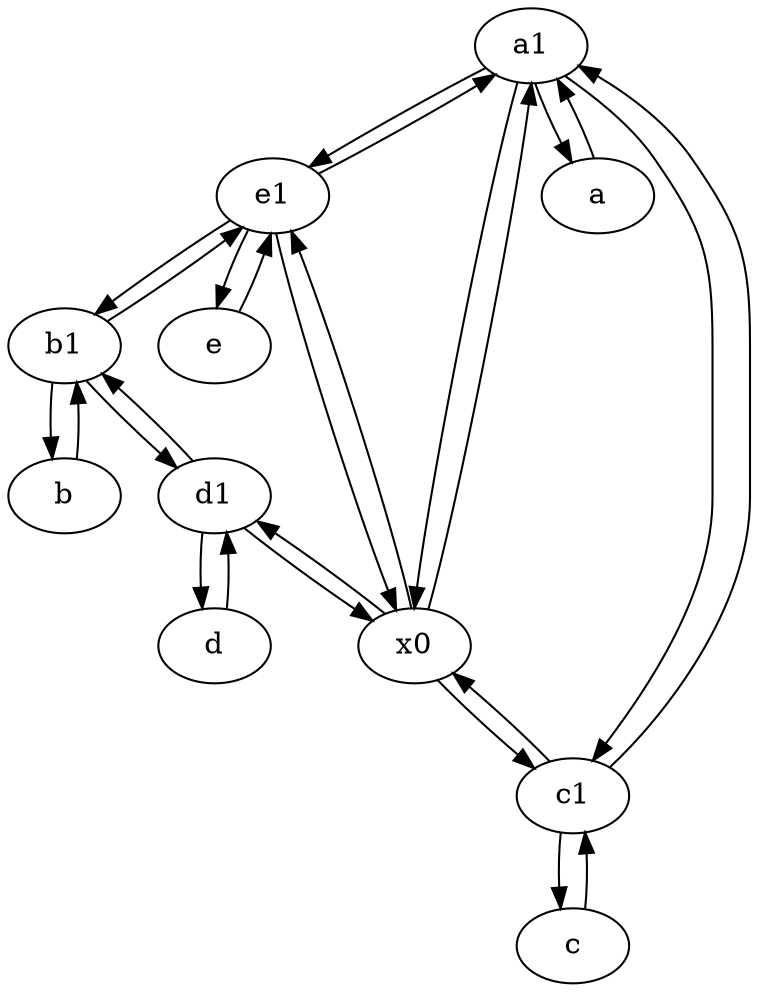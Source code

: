 digraph  {
	a1 [pos="40,15!"];
	c [pos="20,10!"];
	e1 [pos="25,45!"];
	e [pos="30,50!"];
	c1 [pos="30,15!"];
	a [pos="40,10!"];
	x0;
	b1 [pos="45,20!"];
	b [pos="50,20!"];
	d [pos="20,30!"];
	d1 [pos="25,30!"];
	e1 -> x0;
	x0 -> e1;
	d1 -> b1;
	x0 -> d1;
	x0 -> c1;
	b1 -> d1;
	b1 -> b;
	e1 -> e;
	c -> c1;
	c1 -> a1;
	b -> b1;
	x0 -> a1;
	d1 -> x0;
	e1 -> b1;
	a1 -> c1;
	c1 -> c;
	a1 -> x0;
	d1 -> d;
	c1 -> x0;
	e -> e1;
	a -> a1;
	e1 -> a1;
	d -> d1;
	a1 -> a;
	a1 -> e1;
	b1 -> e1;

	}